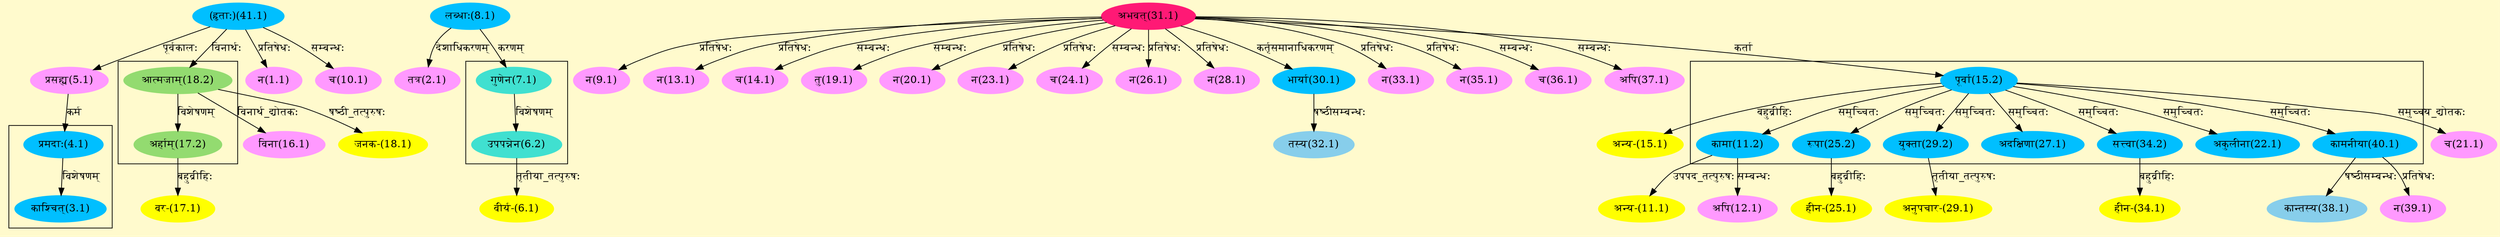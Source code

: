 digraph G{
rankdir=BT;
 compound=true;
 bgcolor="lemonchiffon1";

subgraph cluster_1{
Node3_1 [style=filled, color="#00BFFF" label = "काश्चित्(3.1)"]
Node4_1 [style=filled, color="#00BFFF" label = "प्रमदाः(4.1)"]

}

subgraph cluster_2{
Node6_2 [style=filled, color="#40E0D0" label = "उपपन्नेन(6.2)"]
Node7_1 [style=filled, color="#40E0D0" label = "गुणेन(7.1)"]

}

subgraph cluster_3{
Node11_2 [style=filled, color="#00BFFF" label = "कामा(11.2)"]
Node15_2 [style=filled, color="#00BFFF" label = "पूर्वा(15.2)"]
Node22_1 [style=filled, color="#00BFFF" label = "अकुलीना(22.1)"]
Node25_2 [style=filled, color="#00BFFF" label = "रूपा(25.2)"]
Node27_1 [style=filled, color="#00BFFF" label = "अदक्षिणा(27.1)"]
Node29_2 [style=filled, color="#00BFFF" label = "युक्ता(29.2)"]
Node34_2 [style=filled, color="#00BFFF" label = "सत्त्वा(34.2)"]
Node40_1 [style=filled, color="#00BFFF" label = "कामनीया(40.1)"]

}

subgraph cluster_4{
Node17_2 [style=filled, color="#93DB70" label = "अर्हाम्(17.2)"]
Node18_2 [style=filled, color="#93DB70" label = "आत्मजाम्(18.2)"]

}
Node1_1 [style=filled, color="#FF99FF" label = "न(1.1)"]
Node41_1 [style=filled, color="#00BFFF" label = "(हृताः)(41.1)"]
Node2_1 [style=filled, color="#FF99FF" label = "तत्र(2.1)"]
Node8_1 [style=filled, color="#00BFFF" label = "लब्धाः(8.1)"]
Node4_1 [style=filled, color="#00BFFF" label = "प्रमदाः(4.1)"]
Node5_1 [style=filled, color="#FF99FF" label = "प्रसह्य(5.1)"]
Node6_1 [style=filled, color="#FFFF00" label = "वीर्य-(6.1)"]
Node6_2 [style=filled, color="#40E0D0" label = "उपपन्नेन(6.2)"]
Node7_1 [style=filled, color="#40E0D0" label = "गुणेन(7.1)"]
Node [style=filled, color="" label = "()"]
Node9_1 [style=filled, color="#FF99FF" label = "न(9.1)"]
Node31_1 [style=filled, color="#FF1975" label = "अभवत्(31.1)"]
Node10_1 [style=filled, color="#FF99FF" label = "च(10.1)"]
Node11_1 [style=filled, color="#FFFF00" label = "अन्य-(11.1)"]
Node11_2 [style=filled, color="#00BFFF" label = "कामा(11.2)"]
Node12_1 [style=filled, color="#FF99FF" label = "अपि(12.1)"]
Node13_1 [style=filled, color="#FF99FF" label = "न(13.1)"]
Node14_1 [style=filled, color="#FF99FF" label = "च(14.1)"]
Node15_1 [style=filled, color="#FFFF00" label = "अन्य-(15.1)"]
Node15_2 [style=filled, color="#00BFFF" label = "पूर्वा(15.2)"]
Node16_1 [style=filled, color="#FF99FF" label = "विना(16.1)"]
Node18_2 [style=filled, color="#93DB70" label = "आत्मजाम्(18.2)"]
Node17_1 [style=filled, color="#FFFF00" label = "वर-(17.1)"]
Node17_2 [style=filled, color="#93DB70" label = "अर्हाम्(17.2)"]
Node18_1 [style=filled, color="#FFFF00" label = "जनक-(18.1)"]
Node19_1 [style=filled, color="#FF99FF" label = "तु(19.1)"]
Node20_1 [style=filled, color="#FF99FF" label = "न(20.1)"]
Node21_1 [style=filled, color="#FF99FF" label = "च(21.1)"]
Node23_1 [style=filled, color="#FF99FF" label = "न(23.1)"]
Node24_1 [style=filled, color="#FF99FF" label = "च(24.1)"]
Node25_1 [style=filled, color="#FFFF00" label = "हीन-(25.1)"]
Node25_2 [style=filled, color="#00BFFF" label = "रूपा(25.2)"]
Node26_1 [style=filled, color="#FF99FF" label = "न(26.1)"]
Node28_1 [style=filled, color="#FF99FF" label = "न(28.1)"]
Node29_1 [style=filled, color="#FFFF00" label = "अनुपचार-(29.1)"]
Node29_2 [style=filled, color="#00BFFF" label = "युक्ता(29.2)"]
Node30_1 [style=filled, color="#00BFFF" label = "भार्या(30.1)"]
Node32_1 [style=filled, color="#87CEEB" label = "तस्य(32.1)"]
Node33_1 [style=filled, color="#FF99FF" label = "न(33.1)"]
Node34_1 [style=filled, color="#FFFF00" label = "हीन-(34.1)"]
Node34_2 [style=filled, color="#00BFFF" label = "सत्त्वा(34.2)"]
Node35_1 [style=filled, color="#FF99FF" label = "न(35.1)"]
Node36_1 [style=filled, color="#FF99FF" label = "च(36.1)"]
Node37_1 [style=filled, color="#FF99FF" label = "अपि(37.1)"]
Node38_1 [style=filled, color="#87CEEB" label = "कान्तस्य(38.1)"]
Node40_1 [style=filled, color="#00BFFF" label = "कामनीया(40.1)"]
Node39_1 [style=filled, color="#FF99FF" label = "न(39.1)"]
/* Start of Relations section */

Node1_1 -> Node41_1 [  label="प्रतिषेधः"  dir="back" ]
Node2_1 -> Node8_1 [  label="देशाधिकरणम्"  dir="back" ]
Node3_1 -> Node4_1 [  label="विशेषणम्"  dir="back" ]
Node4_1 -> Node5_1 [  label="कर्म"  dir="back" ]
Node5_1 -> Node41_1 [  label="पूर्वकालः"  dir="back" ]
Node6_1 -> Node6_2 [  label="तृतीया_तत्पुरुषः"  dir="back" ]
Node6_2 -> Node7_1 [  label="विशेषणम्"  dir="back" ]
Node7_1 -> Node8_1 [  label="करणम्"  dir="back" ]
Node9_1 -> Node31_1 [  label="प्रतिषेधः"  dir="back" ]
Node10_1 -> Node41_1 [  label="सम्बन्धः"  dir="back" ]
Node11_1 -> Node11_2 [  label="उपपद_तत्पुरुषः"  dir="back" ]
Node11_2 -> Node15_2 [  label="समुच्चितः"  dir="back" ]
Node12_1 -> Node11_2 [  label="सम्बन्धः"  dir="back" ]
Node13_1 -> Node31_1 [  label="प्रतिषेधः"  dir="back" ]
Node14_1 -> Node31_1 [  label="सम्बन्धः"  dir="back" ]
Node15_1 -> Node15_2 [  label="बहुव्रीहिः"  dir="back" ]
Node15_2 -> Node31_1 [  label="कर्ता"  dir="back" ]
Node16_1 -> Node18_2 [  label="विनार्थ_द्योतकः"  dir="back" ]
Node17_1 -> Node17_2 [  label="बहुव्रीहिः"  dir="back" ]
Node17_2 -> Node18_2 [  label="विशेषणम्"  dir="back" ]
Node18_1 -> Node18_2 [  label="षष्ठी_तत्पुरुषः"  dir="back" ]
Node18_2 -> Node41_1 [  label="विनार्थः"  dir="back" ]
Node19_1 -> Node31_1 [  label="सम्बन्धः"  dir="back" ]
Node20_1 -> Node31_1 [  label="प्रतिषेधः"  dir="back" ]
Node21_1 -> Node15_2 [  label="समुच्चय_द्योतकः"  dir="back" ]
Node22_1 -> Node15_2 [  label="समुच्चितः"  dir="back" ]
Node23_1 -> Node31_1 [  label="प्रतिषेधः"  dir="back" ]
Node24_1 -> Node31_1 [  label="सम्बन्धः"  dir="back" ]
Node25_1 -> Node25_2 [  label="बहुव्रीहिः"  dir="back" ]
Node25_2 -> Node15_2 [  label="समुच्चितः"  dir="back" ]
Node26_1 -> Node31_1 [  label="प्रतिषेधः"  dir="back" ]
Node27_1 -> Node15_2 [  label="समुच्चितः"  dir="back" ]
Node28_1 -> Node31_1 [  label="प्रतिषेधः"  dir="back" ]
Node29_1 -> Node29_2 [  label="तृतीया_तत्पुरुषः"  dir="back" ]
Node29_2 -> Node15_2 [  label="समुच्चितः"  dir="back" ]
Node30_1 -> Node31_1 [  label="कर्तृसमानाधिकरणम्"  dir="back" ]
Node32_1 -> Node30_1 [  label="षष्ठीसम्बन्धः"  dir="back" ]
Node33_1 -> Node31_1 [  label="प्रतिषेधः"  dir="back" ]
Node34_1 -> Node34_2 [  label="बहुव्रीहिः"  dir="back" ]
Node34_2 -> Node15_2 [  label="समुच्चितः"  dir="back" ]
Node35_1 -> Node31_1 [  label="प्रतिषेधः"  dir="back" ]
Node36_1 -> Node31_1 [  label="सम्बन्धः"  dir="back" ]
Node37_1 -> Node31_1 [  label="सम्बन्धः"  dir="back" ]
Node38_1 -> Node40_1 [  label="षष्ठीसम्बन्धः"  dir="back" ]
Node39_1 -> Node40_1 [  label="प्रतिषेधः"  dir="back" ]
Node40_1 -> Node15_2 [  label="समुच्चितः"  dir="back" ]
}
